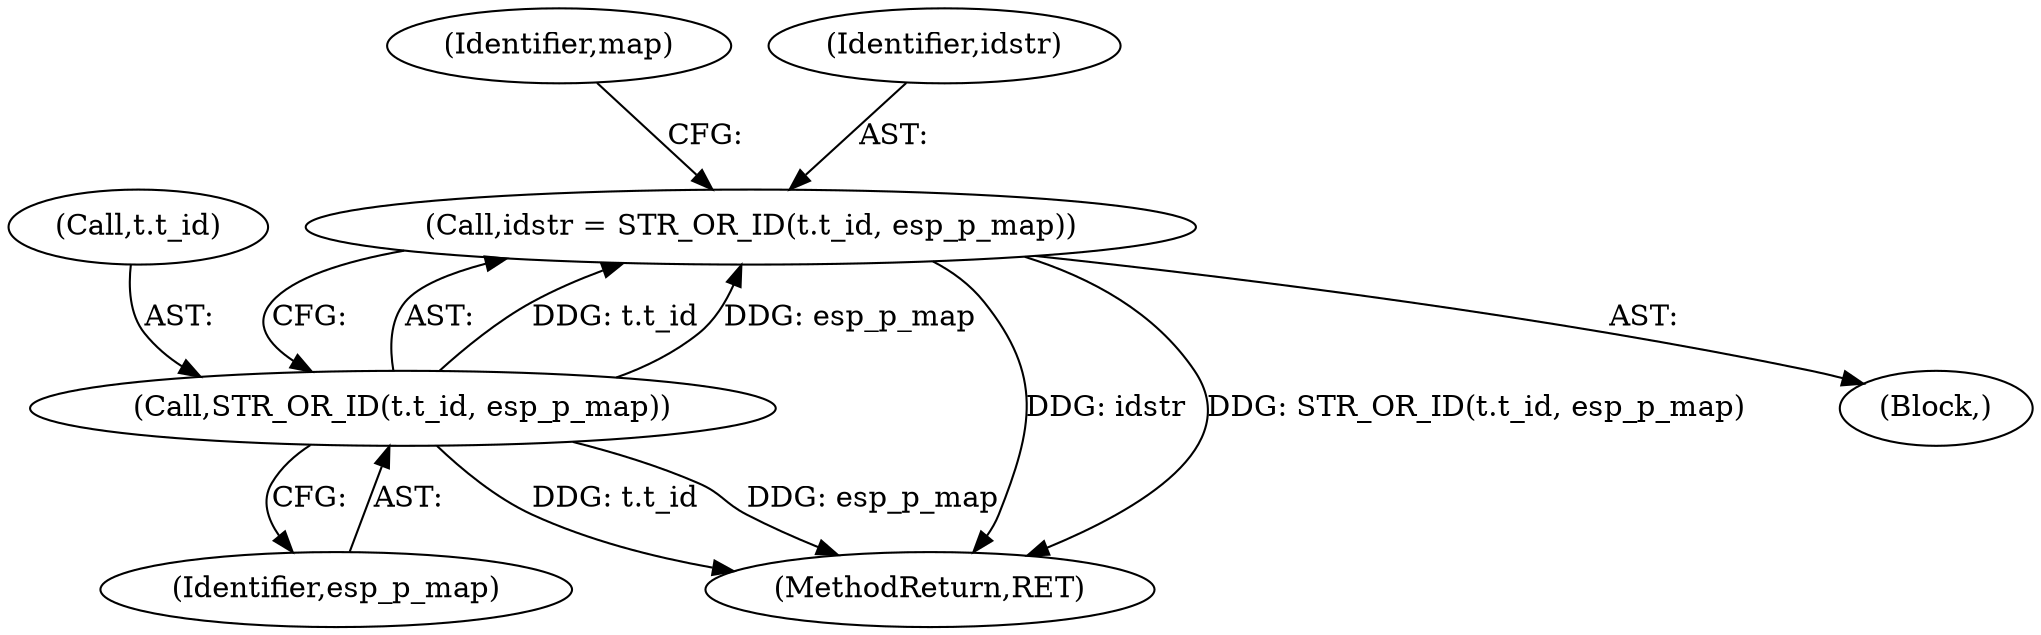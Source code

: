 digraph "0_tcpdump_e0a5a02b0fc1900a69d6c37ed0aab36fb8494e6d_2@pointer" {
"1000185" [label="(Call,idstr = STR_OR_ID(t.t_id, esp_p_map))"];
"1000187" [label="(Call,STR_OR_ID(t.t_id, esp_p_map))"];
"1000193" [label="(Identifier,map)"];
"1000141" [label="(Block,)"];
"1000335" [label="(MethodReturn,RET)"];
"1000185" [label="(Call,idstr = STR_OR_ID(t.t_id, esp_p_map))"];
"1000188" [label="(Call,t.t_id)"];
"1000191" [label="(Identifier,esp_p_map)"];
"1000186" [label="(Identifier,idstr)"];
"1000187" [label="(Call,STR_OR_ID(t.t_id, esp_p_map))"];
"1000185" -> "1000141"  [label="AST: "];
"1000185" -> "1000187"  [label="CFG: "];
"1000186" -> "1000185"  [label="AST: "];
"1000187" -> "1000185"  [label="AST: "];
"1000193" -> "1000185"  [label="CFG: "];
"1000185" -> "1000335"  [label="DDG: idstr"];
"1000185" -> "1000335"  [label="DDG: STR_OR_ID(t.t_id, esp_p_map)"];
"1000187" -> "1000185"  [label="DDG: t.t_id"];
"1000187" -> "1000185"  [label="DDG: esp_p_map"];
"1000187" -> "1000191"  [label="CFG: "];
"1000188" -> "1000187"  [label="AST: "];
"1000191" -> "1000187"  [label="AST: "];
"1000187" -> "1000335"  [label="DDG: t.t_id"];
"1000187" -> "1000335"  [label="DDG: esp_p_map"];
}
